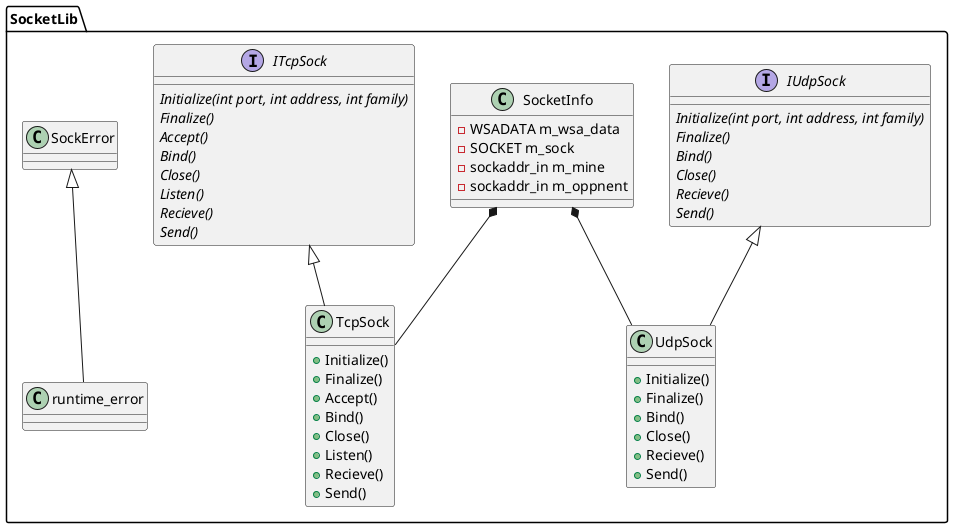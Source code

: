 @startuml SocketLib Class
namespace SocketLib{

interface IUdpSock{
    {abstract} Initialize(int port, int address, int family)
    {abstract} Finalize()
    {abstract} Bind()
    {abstract} Close()
    {abstract} Recieve()
    {abstract} Send()
}

interface ITcpSock{
    {abstract} Initialize(int port, int address, int family)
    {abstract} Finalize()
    {abstract} Accept()
    {abstract} Bind()
    {abstract} Close()
    {abstract} Listen()
    {abstract} Recieve()
    {abstract} Send()
}

class SocketInfo{
    -WSADATA m_wsa_data
    -SOCKET m_sock
    -sockaddr_in m_mine
    -sockaddr_in m_oppnent
}

class UdpSock{
    +Initialize()
    +Finalize()
    +Bind()
    +Close()
    +Recieve()
    +Send()    
}

class TcpSock{
    +Initialize()
    +Finalize()
    +Accept()
    +Bind()
    +Close()
    +Listen()
    +Recieve()
    +Send()
}

class SockError{

}

IUdpSock <|-- UdpSock
ITcpSock <|-- TcpSock
SocketInfo *-- UdpSock
SocketInfo *-- TcpSock
SockError <|-- runtime_error

}
@enduml
